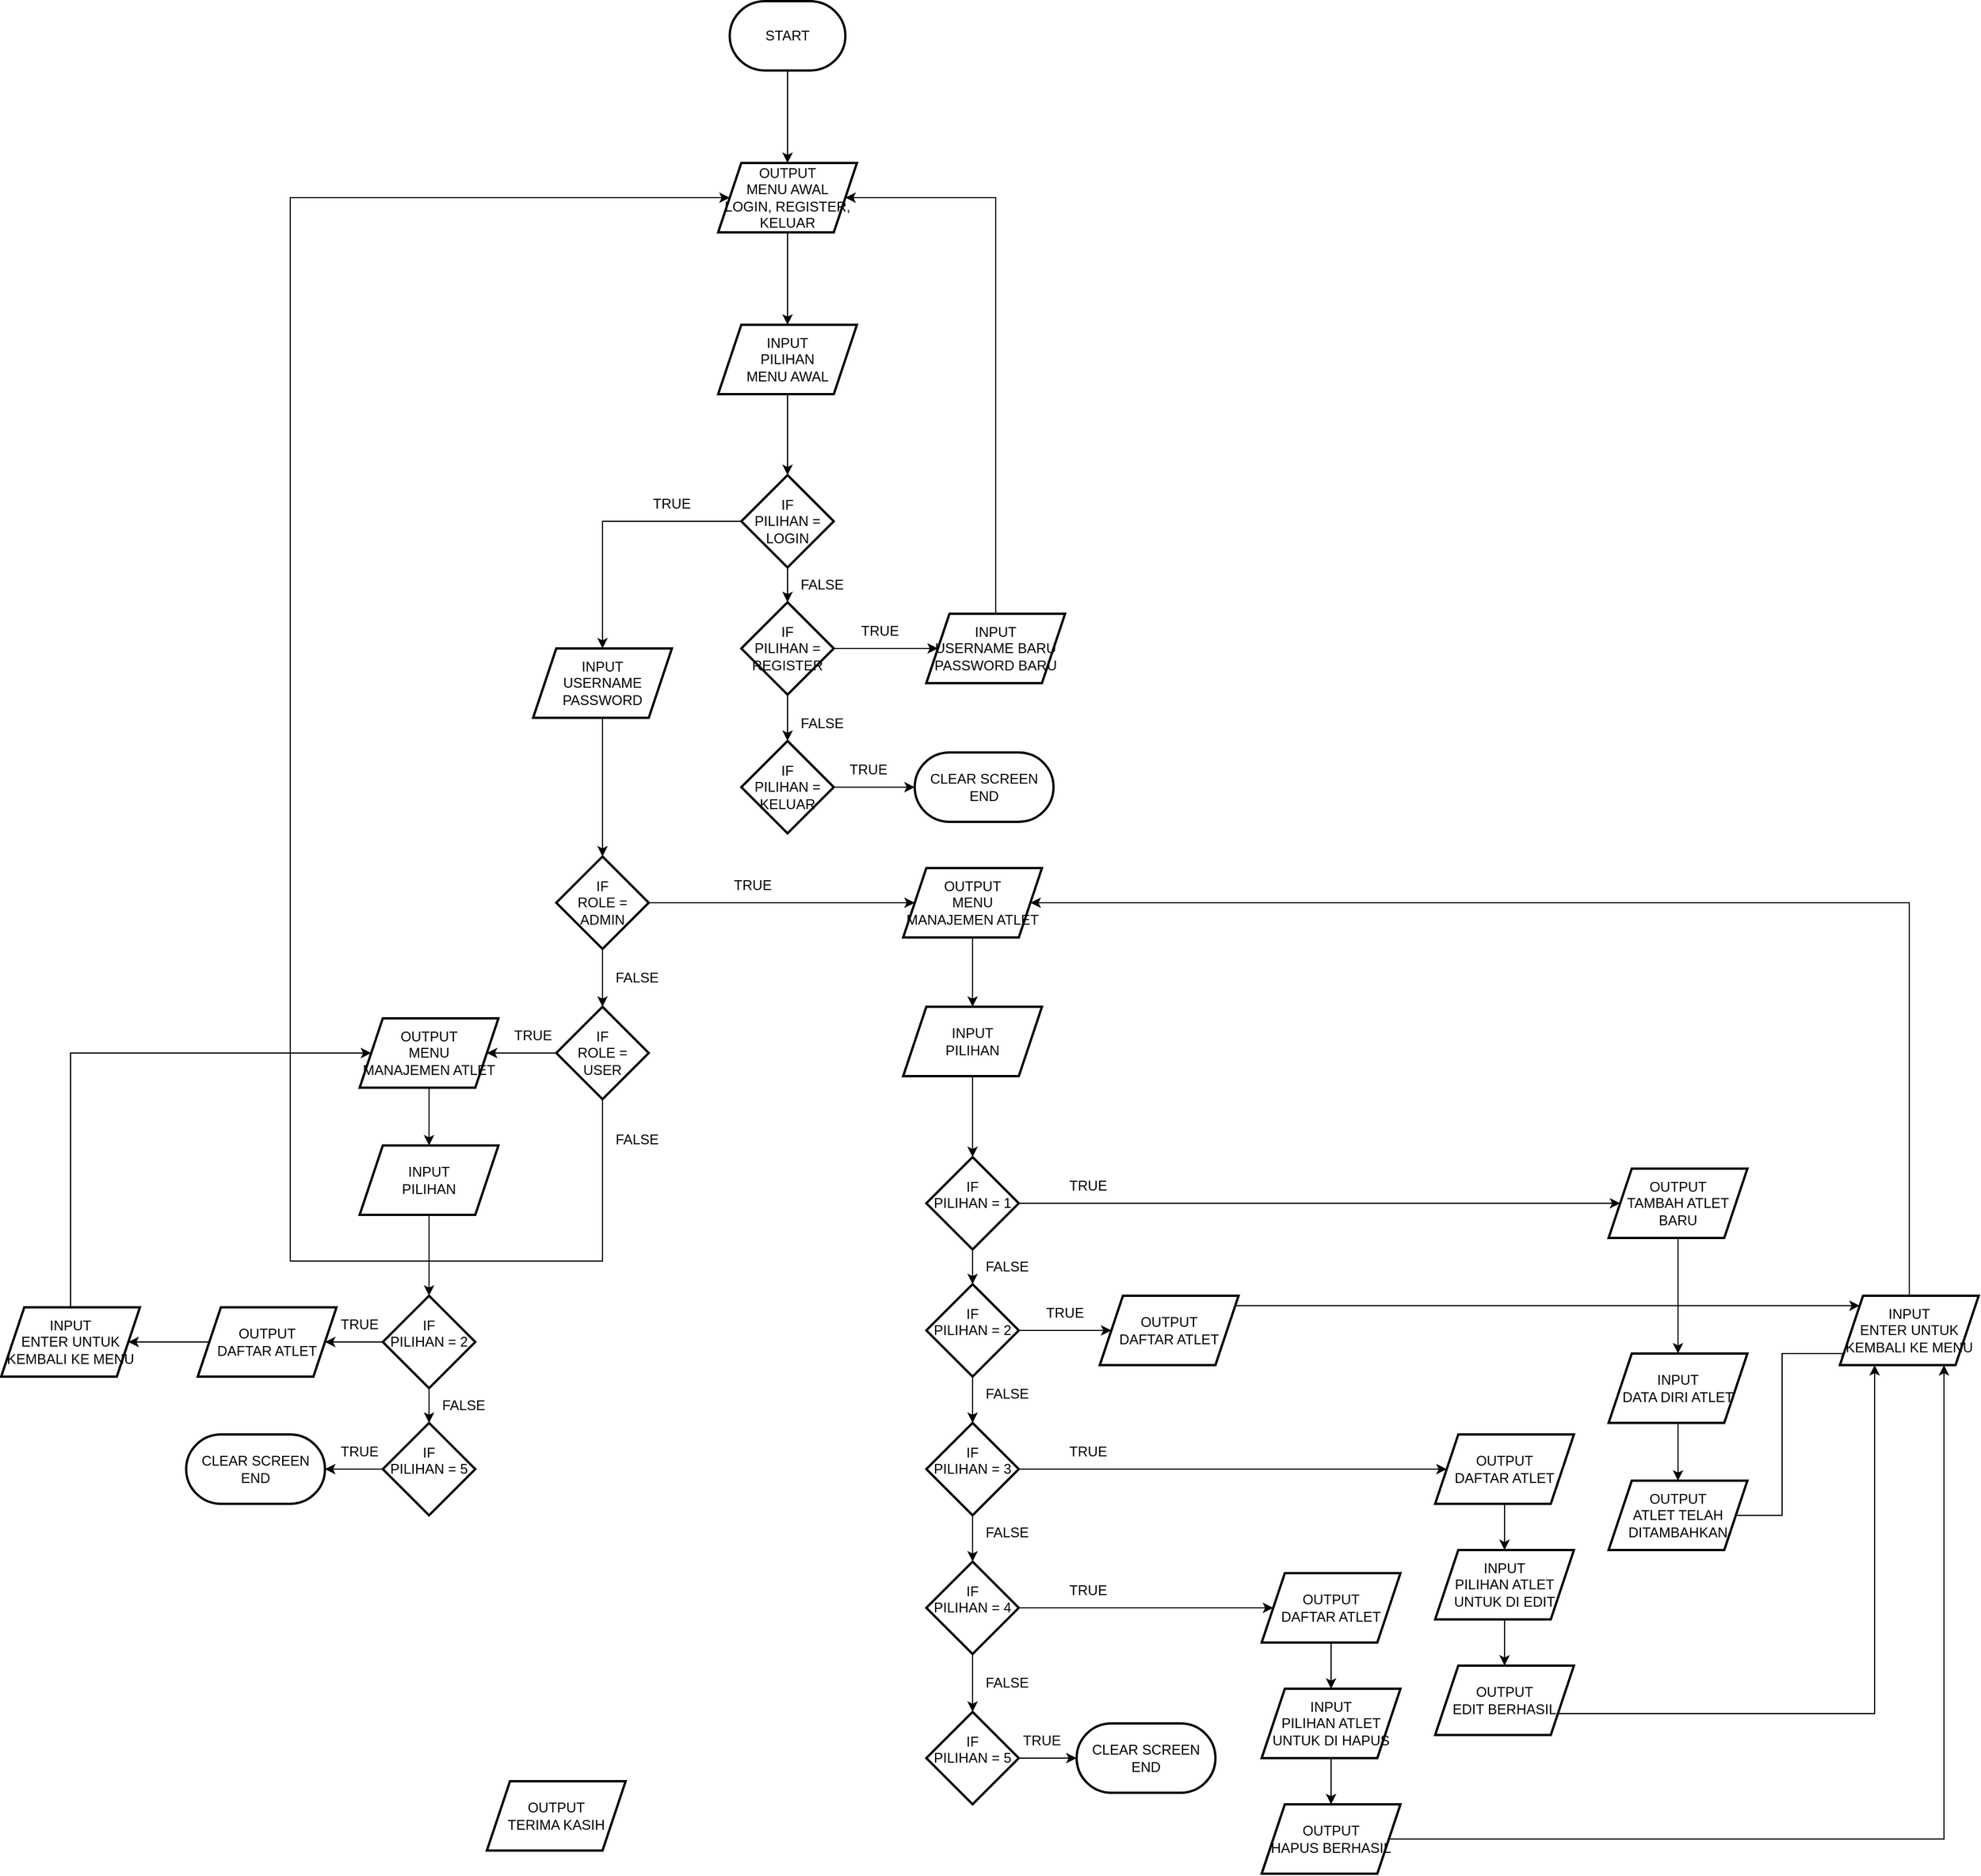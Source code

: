 <mxfile version="24.7.17">
  <diagram name="Page-1" id="ReL3WHF70ZllSQXpzm4o">
    <mxGraphModel dx="1728" dy="1112" grid="1" gridSize="10" guides="1" tooltips="1" connect="1" arrows="1" fold="1" page="1" pageScale="1" pageWidth="4681" pageHeight="3300" background="none" math="0" shadow="0">
      <root>
        <mxCell id="0" />
        <mxCell id="1" parent="0" />
        <mxCell id="yG6ZhMst78t4kocirP4l-4" value="" style="edgeStyle=orthogonalEdgeStyle;rounded=0;orthogonalLoop=1;jettySize=auto;html=1;" parent="1" source="yG6ZhMst78t4kocirP4l-2" target="yG6ZhMst78t4kocirP4l-3" edge="1">
          <mxGeometry relative="1" as="geometry" />
        </mxCell>
        <mxCell id="yG6ZhMst78t4kocirP4l-2" value="START" style="strokeWidth=2;html=1;shape=mxgraph.flowchart.terminator;whiteSpace=wrap;" parent="1" vertex="1">
          <mxGeometry x="920" y="40" width="100" height="60" as="geometry" />
        </mxCell>
        <mxCell id="yG6ZhMst78t4kocirP4l-6" value="" style="edgeStyle=orthogonalEdgeStyle;rounded=0;orthogonalLoop=1;jettySize=auto;html=1;" parent="1" source="yG6ZhMst78t4kocirP4l-3" target="yG6ZhMst78t4kocirP4l-5" edge="1">
          <mxGeometry relative="1" as="geometry" />
        </mxCell>
        <mxCell id="yG6ZhMst78t4kocirP4l-3" value="OUTPUT&lt;div&gt;MENU AWAL&lt;/div&gt;&lt;div&gt;LOGIN, REGISTER,&lt;/div&gt;&lt;div&gt;KELUAR&lt;/div&gt;" style="shape=parallelogram;perimeter=parallelogramPerimeter;whiteSpace=wrap;html=1;fixedSize=1;strokeWidth=2;" parent="1" vertex="1">
          <mxGeometry x="910" y="180" width="120" height="60" as="geometry" />
        </mxCell>
        <mxCell id="yG6ZhMst78t4kocirP4l-8" value="" style="edgeStyle=orthogonalEdgeStyle;rounded=0;orthogonalLoop=1;jettySize=auto;html=1;" parent="1" source="yG6ZhMst78t4kocirP4l-5" target="yG6ZhMst78t4kocirP4l-7" edge="1">
          <mxGeometry relative="1" as="geometry" />
        </mxCell>
        <mxCell id="yG6ZhMst78t4kocirP4l-5" value="INPUT&lt;div&gt;PILIHAN&lt;/div&gt;&lt;div&gt;MENU AWAL&lt;/div&gt;" style="shape=parallelogram;perimeter=parallelogramPerimeter;whiteSpace=wrap;html=1;fixedSize=1;strokeWidth=2;" parent="1" vertex="1">
          <mxGeometry x="910" y="320" width="120" height="60" as="geometry" />
        </mxCell>
        <mxCell id="yG6ZhMst78t4kocirP4l-14" value="" style="edgeStyle=orthogonalEdgeStyle;rounded=0;orthogonalLoop=1;jettySize=auto;html=1;entryX=0.5;entryY=0;entryDx=0;entryDy=0;" parent="1" source="yG6ZhMst78t4kocirP4l-7" target="yG6ZhMst78t4kocirP4l-17" edge="1">
          <mxGeometry relative="1" as="geometry">
            <mxPoint x="870" y="490" as="targetPoint" />
          </mxGeometry>
        </mxCell>
        <mxCell id="bujhWI78WCHv4hqRlmOy-9" value="" style="edgeStyle=orthogonalEdgeStyle;rounded=0;orthogonalLoop=1;jettySize=auto;html=1;" edge="1" parent="1" source="yG6ZhMst78t4kocirP4l-7" target="bujhWI78WCHv4hqRlmOy-8">
          <mxGeometry relative="1" as="geometry" />
        </mxCell>
        <mxCell id="yG6ZhMst78t4kocirP4l-7" value="IF&lt;div&gt;PILIHAN =&lt;/div&gt;&lt;div&gt;LOGIN&lt;/div&gt;" style="rhombus;whiteSpace=wrap;html=1;strokeWidth=2;" parent="1" vertex="1">
          <mxGeometry x="930" y="450" width="80" height="80" as="geometry" />
        </mxCell>
        <mxCell id="yG6ZhMst78t4kocirP4l-15" value="CLEAR SCREEN&lt;div&gt;END&lt;/div&gt;" style="rounded=1;whiteSpace=wrap;html=1;strokeWidth=2;arcSize=50;" parent="1" vertex="1">
          <mxGeometry x="1080" y="690" width="120" height="60" as="geometry" />
        </mxCell>
        <mxCell id="yG6ZhMst78t4kocirP4l-23" value="" style="edgeStyle=orthogonalEdgeStyle;rounded=0;orthogonalLoop=1;jettySize=auto;html=1;" parent="1" source="yG6ZhMst78t4kocirP4l-17" target="yG6ZhMst78t4kocirP4l-22" edge="1">
          <mxGeometry relative="1" as="geometry" />
        </mxCell>
        <mxCell id="yG6ZhMst78t4kocirP4l-17" value="INPUT&lt;div&gt;USERNAME&lt;/div&gt;&lt;div&gt;PASSWORD&lt;/div&gt;" style="shape=parallelogram;perimeter=parallelogramPerimeter;whiteSpace=wrap;html=1;fixedSize=1;strokeWidth=2;" parent="1" vertex="1">
          <mxGeometry x="750" y="600" width="120" height="60" as="geometry" />
        </mxCell>
        <mxCell id="bujhWI78WCHv4hqRlmOy-14" style="edgeStyle=orthogonalEdgeStyle;rounded=0;orthogonalLoop=1;jettySize=auto;html=1;exitX=0.5;exitY=0;exitDx=0;exitDy=0;entryX=1;entryY=0.5;entryDx=0;entryDy=0;" edge="1" parent="1" source="yG6ZhMst78t4kocirP4l-19" target="yG6ZhMst78t4kocirP4l-3">
          <mxGeometry relative="1" as="geometry">
            <Array as="points">
              <mxPoint x="1150" y="210" />
            </Array>
          </mxGeometry>
        </mxCell>
        <mxCell id="yG6ZhMst78t4kocirP4l-19" value="INPUT&lt;div&gt;USERNAME BARU&lt;/div&gt;&lt;div&gt;PASSWORD BARU&lt;/div&gt;" style="shape=parallelogram;perimeter=parallelogramPerimeter;whiteSpace=wrap;html=1;fixedSize=1;strokeWidth=2;" parent="1" vertex="1">
          <mxGeometry x="1090" y="570" width="120" height="60" as="geometry" />
        </mxCell>
        <mxCell id="bujhWI78WCHv4hqRlmOy-16" value="" style="edgeStyle=orthogonalEdgeStyle;rounded=0;orthogonalLoop=1;jettySize=auto;html=1;" edge="1" parent="1" source="yG6ZhMst78t4kocirP4l-22" target="bujhWI78WCHv4hqRlmOy-15">
          <mxGeometry relative="1" as="geometry" />
        </mxCell>
        <mxCell id="bujhWI78WCHv4hqRlmOy-22" value="" style="edgeStyle=orthogonalEdgeStyle;rounded=0;orthogonalLoop=1;jettySize=auto;html=1;" edge="1" parent="1" source="yG6ZhMst78t4kocirP4l-22" target="yG6ZhMst78t4kocirP4l-31">
          <mxGeometry relative="1" as="geometry" />
        </mxCell>
        <mxCell id="yG6ZhMst78t4kocirP4l-22" value="IF&lt;div&gt;ROLE =&lt;/div&gt;&lt;div&gt;ADMIN&lt;/div&gt;" style="rhombus;whiteSpace=wrap;html=1;strokeWidth=2;" parent="1" vertex="1">
          <mxGeometry x="770" y="780" width="80" height="80" as="geometry" />
        </mxCell>
        <mxCell id="yG6ZhMst78t4kocirP4l-36" value="" style="edgeStyle=orthogonalEdgeStyle;rounded=0;orthogonalLoop=1;jettySize=auto;html=1;" parent="1" source="yG6ZhMst78t4kocirP4l-27" target="yG6ZhMst78t4kocirP4l-35" edge="1">
          <mxGeometry relative="1" as="geometry" />
        </mxCell>
        <mxCell id="yG6ZhMst78t4kocirP4l-27" value="INPUT&lt;div&gt;PILIHAN&lt;/div&gt;" style="shape=parallelogram;perimeter=parallelogramPerimeter;whiteSpace=wrap;html=1;fixedSize=1;strokeWidth=2;" parent="1" vertex="1">
          <mxGeometry x="1070" y="910" width="120" height="60" as="geometry" />
        </mxCell>
        <mxCell id="bujhWI78WCHv4hqRlmOy-25" value="" style="edgeStyle=orthogonalEdgeStyle;rounded=0;orthogonalLoop=1;jettySize=auto;html=1;" edge="1" parent="1" source="yG6ZhMst78t4kocirP4l-31" target="yG6ZhMst78t4kocirP4l-27">
          <mxGeometry relative="1" as="geometry" />
        </mxCell>
        <mxCell id="yG6ZhMst78t4kocirP4l-31" value="OUTPUT&lt;div&gt;&lt;span style=&quot;background-color: initial;&quot;&gt;MENU&lt;/span&gt;&lt;/div&gt;&lt;div&gt;MANAJEMEN ATLET&lt;/div&gt;" style="shape=parallelogram;perimeter=parallelogramPerimeter;whiteSpace=wrap;html=1;fixedSize=1;strokeWidth=2;" parent="1" vertex="1">
          <mxGeometry x="1070" y="790" width="120" height="60" as="geometry" />
        </mxCell>
        <mxCell id="bujhWI78WCHv4hqRlmOy-3" value="" style="edgeStyle=orthogonalEdgeStyle;rounded=0;orthogonalLoop=1;jettySize=auto;html=1;" edge="1" parent="1" source="yG6ZhMst78t4kocirP4l-35" target="bujhWI78WCHv4hqRlmOy-2">
          <mxGeometry relative="1" as="geometry" />
        </mxCell>
        <mxCell id="bujhWI78WCHv4hqRlmOy-47" value="" style="edgeStyle=orthogonalEdgeStyle;rounded=0;orthogonalLoop=1;jettySize=auto;html=1;" edge="1" parent="1" source="yG6ZhMst78t4kocirP4l-35" target="yG6ZhMst78t4kocirP4l-41">
          <mxGeometry relative="1" as="geometry" />
        </mxCell>
        <mxCell id="yG6ZhMst78t4kocirP4l-35" value="IF&lt;div&gt;PILIHAN = 1&lt;/div&gt;&lt;div&gt;&lt;br&gt;&lt;/div&gt;" style="rhombus;whiteSpace=wrap;html=1;strokeWidth=2;" parent="1" vertex="1">
          <mxGeometry x="1090" y="1040" width="80" height="80" as="geometry" />
        </mxCell>
        <mxCell id="bujhWI78WCHv4hqRlmOy-41" value="" style="edgeStyle=orthogonalEdgeStyle;rounded=0;orthogonalLoop=1;jettySize=auto;html=1;" edge="1" parent="1" source="yG6ZhMst78t4kocirP4l-37" target="yG6ZhMst78t4kocirP4l-58">
          <mxGeometry relative="1" as="geometry" />
        </mxCell>
        <mxCell id="yG6ZhMst78t4kocirP4l-37" value="OUTPUT&lt;div&gt;DAFTAR ATLET&lt;/div&gt;" style="shape=parallelogram;perimeter=parallelogramPerimeter;whiteSpace=wrap;html=1;fixedSize=1;strokeWidth=2;" parent="1" vertex="1">
          <mxGeometry x="1530" y="1280" width="120" height="60" as="geometry" />
        </mxCell>
        <mxCell id="yG6ZhMst78t4kocirP4l-39" value="OUTPUT&lt;div&gt;TERIMA KASIH&lt;/div&gt;" style="shape=parallelogram;perimeter=parallelogramPerimeter;whiteSpace=wrap;html=1;fixedSize=1;strokeWidth=2;" parent="1" vertex="1">
          <mxGeometry x="710" y="1580" width="120" height="60" as="geometry" />
        </mxCell>
        <mxCell id="bujhWI78WCHv4hqRlmOy-52" value="" style="edgeStyle=orthogonalEdgeStyle;rounded=0;orthogonalLoop=1;jettySize=auto;html=1;" edge="1" parent="1" source="yG6ZhMst78t4kocirP4l-41" target="yG6ZhMst78t4kocirP4l-46">
          <mxGeometry relative="1" as="geometry" />
        </mxCell>
        <mxCell id="yG6ZhMst78t4kocirP4l-41" value="OUTPUT&lt;div&gt;TAMBAH ATLET&lt;/div&gt;&lt;div&gt;BARU&lt;/div&gt;" style="shape=parallelogram;perimeter=parallelogramPerimeter;whiteSpace=wrap;html=1;fixedSize=1;strokeWidth=2;" parent="1" vertex="1">
          <mxGeometry x="1680" y="1050" width="120" height="60" as="geometry" />
        </mxCell>
        <mxCell id="yG6ZhMst78t4kocirP4l-43" value="CLEAR SCREEN&lt;div&gt;END&lt;/div&gt;" style="rounded=1;whiteSpace=wrap;html=1;strokeWidth=2;arcSize=50;" parent="1" vertex="1">
          <mxGeometry x="1220" y="1530" width="120" height="60" as="geometry" />
        </mxCell>
        <mxCell id="bujhWI78WCHv4hqRlmOy-53" value="" style="edgeStyle=orthogonalEdgeStyle;rounded=0;orthogonalLoop=1;jettySize=auto;html=1;" edge="1" parent="1" source="yG6ZhMst78t4kocirP4l-46" target="yG6ZhMst78t4kocirP4l-48">
          <mxGeometry relative="1" as="geometry" />
        </mxCell>
        <mxCell id="yG6ZhMst78t4kocirP4l-46" value="INPUT&lt;div&gt;DATA DIRI ATLET&lt;/div&gt;" style="shape=parallelogram;perimeter=parallelogramPerimeter;whiteSpace=wrap;html=1;fixedSize=1;strokeWidth=2;" parent="1" vertex="1">
          <mxGeometry x="1680" y="1210" width="120" height="60" as="geometry" />
        </mxCell>
        <mxCell id="bujhWI78WCHv4hqRlmOy-63" style="edgeStyle=orthogonalEdgeStyle;rounded=0;orthogonalLoop=1;jettySize=auto;html=1;exitX=1;exitY=0.5;exitDx=0;exitDy=0;entryX=0;entryY=0.75;entryDx=0;entryDy=0;" edge="1" parent="1" source="yG6ZhMst78t4kocirP4l-48" target="yG6ZhMst78t4kocirP4l-54">
          <mxGeometry relative="1" as="geometry">
            <Array as="points">
              <mxPoint x="1830" y="1350" />
              <mxPoint x="1830" y="1210" />
              <mxPoint x="1886" y="1210" />
            </Array>
          </mxGeometry>
        </mxCell>
        <mxCell id="yG6ZhMst78t4kocirP4l-48" value="OUTPUT&lt;div&gt;ATLET TELAH&lt;/div&gt;&lt;div&gt;DITAMBAHKAN&lt;/div&gt;" style="shape=parallelogram;perimeter=parallelogramPerimeter;whiteSpace=wrap;html=1;fixedSize=1;strokeWidth=2;" parent="1" vertex="1">
          <mxGeometry x="1680" y="1320" width="120" height="60" as="geometry" />
        </mxCell>
        <mxCell id="bujhWI78WCHv4hqRlmOy-56" style="edgeStyle=orthogonalEdgeStyle;rounded=0;orthogonalLoop=1;jettySize=auto;html=1;exitX=1;exitY=0.25;exitDx=0;exitDy=0;entryX=0;entryY=0;entryDx=0;entryDy=0;" edge="1" parent="1" source="yG6ZhMst78t4kocirP4l-50" target="yG6ZhMst78t4kocirP4l-54">
          <mxGeometry relative="1" as="geometry">
            <Array as="points">
              <mxPoint x="1355" y="1169" />
            </Array>
          </mxGeometry>
        </mxCell>
        <mxCell id="yG6ZhMst78t4kocirP4l-50" value="OUTPUT&lt;div&gt;DAFTAR ATLET&lt;/div&gt;" style="shape=parallelogram;perimeter=parallelogramPerimeter;whiteSpace=wrap;html=1;fixedSize=1;strokeWidth=2;" parent="1" vertex="1">
          <mxGeometry x="1240" y="1160" width="120" height="60" as="geometry" />
        </mxCell>
        <mxCell id="bujhWI78WCHv4hqRlmOy-38" value="" style="edgeStyle=orthogonalEdgeStyle;rounded=0;orthogonalLoop=1;jettySize=auto;html=1;" edge="1" parent="1" source="yG6ZhMst78t4kocirP4l-52" target="yG6ZhMst78t4kocirP4l-60">
          <mxGeometry relative="1" as="geometry" />
        </mxCell>
        <mxCell id="yG6ZhMst78t4kocirP4l-52" value="OUTPUT&lt;div&gt;DAFTAR ATLET&lt;/div&gt;" style="shape=parallelogram;perimeter=parallelogramPerimeter;whiteSpace=wrap;html=1;fixedSize=1;strokeWidth=2;" parent="1" vertex="1">
          <mxGeometry x="1380" y="1400" width="120" height="60" as="geometry" />
        </mxCell>
        <mxCell id="bujhWI78WCHv4hqRlmOy-57" style="edgeStyle=orthogonalEdgeStyle;rounded=0;orthogonalLoop=1;jettySize=auto;html=1;exitX=0.5;exitY=0;exitDx=0;exitDy=0;entryX=1;entryY=0.5;entryDx=0;entryDy=0;" edge="1" parent="1" source="yG6ZhMst78t4kocirP4l-54" target="yG6ZhMst78t4kocirP4l-31">
          <mxGeometry relative="1" as="geometry">
            <Array as="points">
              <mxPoint x="1940" y="820" />
            </Array>
          </mxGeometry>
        </mxCell>
        <mxCell id="yG6ZhMst78t4kocirP4l-54" value="INPUT&lt;div&gt;ENTER UNTUK KEMBALI KE MENU&lt;/div&gt;" style="shape=parallelogram;perimeter=parallelogramPerimeter;whiteSpace=wrap;html=1;fixedSize=1;strokeWidth=2;" parent="1" vertex="1">
          <mxGeometry x="1880" y="1160" width="120" height="60" as="geometry" />
        </mxCell>
        <mxCell id="bujhWI78WCHv4hqRlmOy-42" value="" style="edgeStyle=orthogonalEdgeStyle;rounded=0;orthogonalLoop=1;jettySize=auto;html=1;" edge="1" parent="1" source="yG6ZhMst78t4kocirP4l-58" target="yG6ZhMst78t4kocirP4l-62">
          <mxGeometry relative="1" as="geometry" />
        </mxCell>
        <mxCell id="yG6ZhMst78t4kocirP4l-58" value="INPUT&lt;div&gt;PILIHAN ATLET UNTUK DI EDIT&lt;/div&gt;" style="shape=parallelogram;perimeter=parallelogramPerimeter;whiteSpace=wrap;html=1;fixedSize=1;strokeWidth=2;" parent="1" vertex="1">
          <mxGeometry x="1530" y="1380" width="120" height="60" as="geometry" />
        </mxCell>
        <mxCell id="bujhWI78WCHv4hqRlmOy-39" value="" style="edgeStyle=orthogonalEdgeStyle;rounded=0;orthogonalLoop=1;jettySize=auto;html=1;" edge="1" parent="1" source="yG6ZhMst78t4kocirP4l-60" target="yG6ZhMst78t4kocirP4l-64">
          <mxGeometry relative="1" as="geometry" />
        </mxCell>
        <mxCell id="yG6ZhMst78t4kocirP4l-60" value="INPUT&lt;div&gt;PILIHAN ATLET UNTUK DI HAPUS&lt;/div&gt;" style="shape=parallelogram;perimeter=parallelogramPerimeter;whiteSpace=wrap;html=1;fixedSize=1;strokeWidth=2;" parent="1" vertex="1">
          <mxGeometry x="1380" y="1500" width="120" height="60" as="geometry" />
        </mxCell>
        <mxCell id="bujhWI78WCHv4hqRlmOy-54" style="edgeStyle=orthogonalEdgeStyle;rounded=0;orthogonalLoop=1;jettySize=auto;html=1;exitX=1;exitY=0.75;exitDx=0;exitDy=0;entryX=0.25;entryY=1;entryDx=0;entryDy=0;" edge="1" parent="1" source="yG6ZhMst78t4kocirP4l-62" target="yG6ZhMst78t4kocirP4l-54">
          <mxGeometry relative="1" as="geometry" />
        </mxCell>
        <mxCell id="yG6ZhMst78t4kocirP4l-62" value="OUTPUT&lt;div&gt;EDIT BERHASIL&lt;/div&gt;" style="shape=parallelogram;perimeter=parallelogramPerimeter;whiteSpace=wrap;html=1;fixedSize=1;strokeWidth=2;" parent="1" vertex="1">
          <mxGeometry x="1530" y="1480" width="120" height="60" as="geometry" />
        </mxCell>
        <mxCell id="bujhWI78WCHv4hqRlmOy-50" value="" style="edgeStyle=orthogonalEdgeStyle;rounded=0;orthogonalLoop=1;jettySize=auto;html=1;entryX=0.75;entryY=1;entryDx=0;entryDy=0;" edge="1" parent="1" source="yG6ZhMst78t4kocirP4l-64" target="yG6ZhMst78t4kocirP4l-54">
          <mxGeometry relative="1" as="geometry">
            <mxPoint x="1560" y="1630" as="targetPoint" />
          </mxGeometry>
        </mxCell>
        <mxCell id="yG6ZhMst78t4kocirP4l-64" value="OUTPUT&lt;div&gt;HAPUS BERHASIL&lt;/div&gt;" style="shape=parallelogram;perimeter=parallelogramPerimeter;whiteSpace=wrap;html=1;fixedSize=1;strokeWidth=2;" parent="1" vertex="1">
          <mxGeometry x="1380" y="1600" width="120" height="60" as="geometry" />
        </mxCell>
        <mxCell id="bujhWI78WCHv4hqRlmOy-5" value="" style="edgeStyle=orthogonalEdgeStyle;rounded=0;orthogonalLoop=1;jettySize=auto;html=1;" edge="1" parent="1" source="bujhWI78WCHv4hqRlmOy-2" target="bujhWI78WCHv4hqRlmOy-4">
          <mxGeometry relative="1" as="geometry" />
        </mxCell>
        <mxCell id="bujhWI78WCHv4hqRlmOy-43" value="" style="edgeStyle=orthogonalEdgeStyle;rounded=0;orthogonalLoop=1;jettySize=auto;html=1;" edge="1" parent="1" source="bujhWI78WCHv4hqRlmOy-2" target="yG6ZhMst78t4kocirP4l-50">
          <mxGeometry relative="1" as="geometry" />
        </mxCell>
        <mxCell id="bujhWI78WCHv4hqRlmOy-2" value="IF&lt;div&gt;PILIHAN = 2&lt;/div&gt;&lt;div&gt;&lt;br&gt;&lt;/div&gt;" style="rhombus;whiteSpace=wrap;html=1;strokeWidth=2;" vertex="1" parent="1">
          <mxGeometry x="1090" y="1150" width="80" height="80" as="geometry" />
        </mxCell>
        <mxCell id="bujhWI78WCHv4hqRlmOy-7" value="" style="edgeStyle=orthogonalEdgeStyle;rounded=0;orthogonalLoop=1;jettySize=auto;html=1;" edge="1" parent="1" source="bujhWI78WCHv4hqRlmOy-4" target="bujhWI78WCHv4hqRlmOy-6">
          <mxGeometry relative="1" as="geometry" />
        </mxCell>
        <mxCell id="bujhWI78WCHv4hqRlmOy-40" style="edgeStyle=orthogonalEdgeStyle;rounded=0;orthogonalLoop=1;jettySize=auto;html=1;exitX=1;exitY=0.5;exitDx=0;exitDy=0;entryX=0;entryY=0.5;entryDx=0;entryDy=0;" edge="1" parent="1" source="bujhWI78WCHv4hqRlmOy-4" target="yG6ZhMst78t4kocirP4l-37">
          <mxGeometry relative="1" as="geometry" />
        </mxCell>
        <mxCell id="bujhWI78WCHv4hqRlmOy-4" value="IF&lt;div&gt;PILIHAN = 3&lt;/div&gt;&lt;div&gt;&lt;br&gt;&lt;/div&gt;" style="rhombus;whiteSpace=wrap;html=1;strokeWidth=2;" vertex="1" parent="1">
          <mxGeometry x="1090" y="1270" width="80" height="80" as="geometry" />
        </mxCell>
        <mxCell id="bujhWI78WCHv4hqRlmOy-35" value="" style="edgeStyle=orthogonalEdgeStyle;rounded=0;orthogonalLoop=1;jettySize=auto;html=1;" edge="1" parent="1" source="bujhWI78WCHv4hqRlmOy-6" target="bujhWI78WCHv4hqRlmOy-34">
          <mxGeometry relative="1" as="geometry" />
        </mxCell>
        <mxCell id="bujhWI78WCHv4hqRlmOy-37" style="edgeStyle=orthogonalEdgeStyle;rounded=0;orthogonalLoop=1;jettySize=auto;html=1;exitX=1;exitY=0.5;exitDx=0;exitDy=0;entryX=0;entryY=0.5;entryDx=0;entryDy=0;" edge="1" parent="1" source="bujhWI78WCHv4hqRlmOy-6" target="yG6ZhMst78t4kocirP4l-52">
          <mxGeometry relative="1" as="geometry" />
        </mxCell>
        <mxCell id="bujhWI78WCHv4hqRlmOy-6" value="IF&lt;div&gt;PILIHAN = 4&lt;/div&gt;&lt;div&gt;&lt;br&gt;&lt;/div&gt;" style="rhombus;whiteSpace=wrap;html=1;strokeWidth=2;" vertex="1" parent="1">
          <mxGeometry x="1090" y="1390" width="80" height="80" as="geometry" />
        </mxCell>
        <mxCell id="bujhWI78WCHv4hqRlmOy-10" value="" style="edgeStyle=orthogonalEdgeStyle;rounded=0;orthogonalLoop=1;jettySize=auto;html=1;" edge="1" parent="1" source="bujhWI78WCHv4hqRlmOy-8" target="yG6ZhMst78t4kocirP4l-19">
          <mxGeometry relative="1" as="geometry" />
        </mxCell>
        <mxCell id="bujhWI78WCHv4hqRlmOy-12" value="" style="edgeStyle=orthogonalEdgeStyle;rounded=0;orthogonalLoop=1;jettySize=auto;html=1;" edge="1" parent="1" source="bujhWI78WCHv4hqRlmOy-8" target="bujhWI78WCHv4hqRlmOy-11">
          <mxGeometry relative="1" as="geometry" />
        </mxCell>
        <mxCell id="bujhWI78WCHv4hqRlmOy-8" value="IF&lt;div&gt;PILIHAN =&lt;/div&gt;&lt;div&gt;REGISTER&lt;/div&gt;" style="rhombus;whiteSpace=wrap;html=1;strokeWidth=2;" vertex="1" parent="1">
          <mxGeometry x="930" y="560" width="80" height="80" as="geometry" />
        </mxCell>
        <mxCell id="bujhWI78WCHv4hqRlmOy-13" value="" style="edgeStyle=orthogonalEdgeStyle;rounded=0;orthogonalLoop=1;jettySize=auto;html=1;" edge="1" parent="1" source="bujhWI78WCHv4hqRlmOy-11" target="yG6ZhMst78t4kocirP4l-15">
          <mxGeometry relative="1" as="geometry" />
        </mxCell>
        <mxCell id="bujhWI78WCHv4hqRlmOy-11" value="IF&lt;div&gt;PILIHAN =&lt;/div&gt;&lt;div&gt;KELUAR&lt;/div&gt;" style="rhombus;whiteSpace=wrap;html=1;strokeWidth=2;" vertex="1" parent="1">
          <mxGeometry x="930" y="680" width="80" height="80" as="geometry" />
        </mxCell>
        <mxCell id="bujhWI78WCHv4hqRlmOy-26" value="" style="edgeStyle=orthogonalEdgeStyle;rounded=0;orthogonalLoop=1;jettySize=auto;html=1;" edge="1" parent="1" source="bujhWI78WCHv4hqRlmOy-15" target="bujhWI78WCHv4hqRlmOy-23">
          <mxGeometry relative="1" as="geometry" />
        </mxCell>
        <mxCell id="bujhWI78WCHv4hqRlmOy-33" style="edgeStyle=orthogonalEdgeStyle;rounded=0;orthogonalLoop=1;jettySize=auto;html=1;exitX=0.5;exitY=1;exitDx=0;exitDy=0;entryX=0;entryY=0.5;entryDx=0;entryDy=0;" edge="1" parent="1" source="bujhWI78WCHv4hqRlmOy-15" target="yG6ZhMst78t4kocirP4l-3">
          <mxGeometry relative="1" as="geometry">
            <mxPoint x="510" y="248.571" as="targetPoint" />
            <Array as="points">
              <mxPoint x="810" y="1130" />
              <mxPoint x="540" y="1130" />
              <mxPoint x="540" y="210" />
            </Array>
          </mxGeometry>
        </mxCell>
        <mxCell id="bujhWI78WCHv4hqRlmOy-15" value="IF&lt;div&gt;ROLE =&lt;/div&gt;&lt;div&gt;USER&lt;/div&gt;" style="rhombus;whiteSpace=wrap;html=1;strokeWidth=2;" vertex="1" parent="1">
          <mxGeometry x="770" y="910" width="80" height="80" as="geometry" />
        </mxCell>
        <mxCell id="bujhWI78WCHv4hqRlmOy-32" value="" style="edgeStyle=orthogonalEdgeStyle;rounded=0;orthogonalLoop=1;jettySize=auto;html=1;" edge="1" parent="1" source="bujhWI78WCHv4hqRlmOy-23" target="bujhWI78WCHv4hqRlmOy-28">
          <mxGeometry relative="1" as="geometry" />
        </mxCell>
        <mxCell id="bujhWI78WCHv4hqRlmOy-23" value="OUTPUT&lt;div&gt;&lt;span style=&quot;background-color: initial;&quot;&gt;MENU&lt;/span&gt;&lt;/div&gt;&lt;div&gt;MANAJEMEN ATLET&lt;/div&gt;" style="shape=parallelogram;perimeter=parallelogramPerimeter;whiteSpace=wrap;html=1;fixedSize=1;strokeWidth=2;" vertex="1" parent="1">
          <mxGeometry x="600" y="920" width="120" height="60" as="geometry" />
        </mxCell>
        <mxCell id="bujhWI78WCHv4hqRlmOy-27" value="" style="edgeStyle=orthogonalEdgeStyle;rounded=0;orthogonalLoop=1;jettySize=auto;html=1;" edge="1" parent="1" source="bujhWI78WCHv4hqRlmOy-28" target="bujhWI78WCHv4hqRlmOy-30">
          <mxGeometry relative="1" as="geometry" />
        </mxCell>
        <mxCell id="bujhWI78WCHv4hqRlmOy-28" value="INPUT&lt;div&gt;PILIHAN&lt;/div&gt;" style="shape=parallelogram;perimeter=parallelogramPerimeter;whiteSpace=wrap;html=1;fixedSize=1;strokeWidth=2;" vertex="1" parent="1">
          <mxGeometry x="600" y="1030" width="120" height="60" as="geometry" />
        </mxCell>
        <mxCell id="bujhWI78WCHv4hqRlmOy-29" value="" style="edgeStyle=orthogonalEdgeStyle;rounded=0;orthogonalLoop=1;jettySize=auto;html=1;" edge="1" parent="1" source="bujhWI78WCHv4hqRlmOy-30" target="bujhWI78WCHv4hqRlmOy-31">
          <mxGeometry relative="1" as="geometry" />
        </mxCell>
        <mxCell id="bujhWI78WCHv4hqRlmOy-59" value="" style="edgeStyle=orthogonalEdgeStyle;rounded=0;orthogonalLoop=1;jettySize=auto;html=1;" edge="1" parent="1" source="bujhWI78WCHv4hqRlmOy-30" target="bujhWI78WCHv4hqRlmOy-58">
          <mxGeometry relative="1" as="geometry" />
        </mxCell>
        <mxCell id="bujhWI78WCHv4hqRlmOy-30" value="IF&lt;div&gt;PILIHAN = 2&lt;/div&gt;&lt;div&gt;&lt;br&gt;&lt;/div&gt;" style="rhombus;whiteSpace=wrap;html=1;strokeWidth=2;" vertex="1" parent="1">
          <mxGeometry x="620" y="1160" width="80" height="80" as="geometry" />
        </mxCell>
        <mxCell id="bujhWI78WCHv4hqRlmOy-61" value="" style="edgeStyle=orthogonalEdgeStyle;rounded=0;orthogonalLoop=1;jettySize=auto;html=1;" edge="1" parent="1" source="bujhWI78WCHv4hqRlmOy-31" target="bujhWI78WCHv4hqRlmOy-60">
          <mxGeometry relative="1" as="geometry" />
        </mxCell>
        <mxCell id="bujhWI78WCHv4hqRlmOy-31" value="IF&lt;div&gt;PILIHAN = 5&lt;/div&gt;&lt;div&gt;&lt;br&gt;&lt;/div&gt;" style="rhombus;whiteSpace=wrap;html=1;strokeWidth=2;" vertex="1" parent="1">
          <mxGeometry x="620" y="1270" width="80" height="80" as="geometry" />
        </mxCell>
        <mxCell id="bujhWI78WCHv4hqRlmOy-36" value="" style="edgeStyle=orthogonalEdgeStyle;rounded=0;orthogonalLoop=1;jettySize=auto;html=1;" edge="1" parent="1" source="bujhWI78WCHv4hqRlmOy-34" target="yG6ZhMst78t4kocirP4l-43">
          <mxGeometry relative="1" as="geometry" />
        </mxCell>
        <mxCell id="bujhWI78WCHv4hqRlmOy-34" value="IF&lt;div&gt;PILIHAN = 5&lt;/div&gt;&lt;div&gt;&lt;br&gt;&lt;/div&gt;" style="rhombus;whiteSpace=wrap;html=1;strokeWidth=2;" vertex="1" parent="1">
          <mxGeometry x="1090" y="1520" width="80" height="80" as="geometry" />
        </mxCell>
        <mxCell id="bujhWI78WCHv4hqRlmOy-65" value="" style="edgeStyle=orthogonalEdgeStyle;rounded=0;orthogonalLoop=1;jettySize=auto;html=1;" edge="1" parent="1" source="bujhWI78WCHv4hqRlmOy-58" target="bujhWI78WCHv4hqRlmOy-64">
          <mxGeometry relative="1" as="geometry" />
        </mxCell>
        <mxCell id="bujhWI78WCHv4hqRlmOy-58" value="OUTPUT&lt;div&gt;DAFTAR ATLET&lt;/div&gt;" style="shape=parallelogram;perimeter=parallelogramPerimeter;whiteSpace=wrap;html=1;fixedSize=1;strokeWidth=2;" vertex="1" parent="1">
          <mxGeometry x="460" y="1170" width="120" height="60" as="geometry" />
        </mxCell>
        <mxCell id="bujhWI78WCHv4hqRlmOy-60" value="CLEAR SCREEN&lt;div&gt;END&lt;/div&gt;" style="rounded=1;whiteSpace=wrap;html=1;strokeWidth=2;arcSize=50;" vertex="1" parent="1">
          <mxGeometry x="450" y="1280" width="120" height="60" as="geometry" />
        </mxCell>
        <mxCell id="bujhWI78WCHv4hqRlmOy-66" style="edgeStyle=orthogonalEdgeStyle;rounded=0;orthogonalLoop=1;jettySize=auto;html=1;exitX=0.5;exitY=0;exitDx=0;exitDy=0;entryX=0;entryY=0.5;entryDx=0;entryDy=0;" edge="1" parent="1" source="bujhWI78WCHv4hqRlmOy-64" target="bujhWI78WCHv4hqRlmOy-23">
          <mxGeometry relative="1" as="geometry">
            <Array as="points">
              <mxPoint x="350" y="950" />
            </Array>
          </mxGeometry>
        </mxCell>
        <mxCell id="bujhWI78WCHv4hqRlmOy-64" value="INPUT&lt;div&gt;ENTER UNTUK KEMBALI KE MENU&lt;/div&gt;" style="shape=parallelogram;perimeter=parallelogramPerimeter;whiteSpace=wrap;html=1;fixedSize=1;strokeWidth=2;" vertex="1" parent="1">
          <mxGeometry x="290" y="1170" width="120" height="60" as="geometry" />
        </mxCell>
        <mxCell id="bujhWI78WCHv4hqRlmOy-67" value="TRUE" style="text;html=1;align=center;verticalAlign=middle;whiteSpace=wrap;rounded=0;" vertex="1" parent="1">
          <mxGeometry x="840" y="460" width="60" height="30" as="geometry" />
        </mxCell>
        <mxCell id="bujhWI78WCHv4hqRlmOy-68" value="TRUE" style="text;html=1;align=center;verticalAlign=middle;whiteSpace=wrap;rounded=0;" vertex="1" parent="1">
          <mxGeometry x="1020" y="570" width="60" height="30" as="geometry" />
        </mxCell>
        <mxCell id="bujhWI78WCHv4hqRlmOy-69" value="TRUE" style="text;html=1;align=center;verticalAlign=middle;whiteSpace=wrap;rounded=0;" vertex="1" parent="1">
          <mxGeometry x="1010" y="690" width="60" height="30" as="geometry" />
        </mxCell>
        <mxCell id="bujhWI78WCHv4hqRlmOy-70" value="TRUE" style="text;html=1;align=center;verticalAlign=middle;whiteSpace=wrap;rounded=0;" vertex="1" parent="1">
          <mxGeometry x="910" y="790" width="60" height="30" as="geometry" />
        </mxCell>
        <mxCell id="bujhWI78WCHv4hqRlmOy-71" value="TRUE" style="text;html=1;align=center;verticalAlign=middle;whiteSpace=wrap;rounded=0;" vertex="1" parent="1">
          <mxGeometry x="720" y="920" width="60" height="30" as="geometry" />
        </mxCell>
        <mxCell id="bujhWI78WCHv4hqRlmOy-72" value="TRUE" style="text;html=1;align=center;verticalAlign=middle;whiteSpace=wrap;rounded=0;" vertex="1" parent="1">
          <mxGeometry x="570" y="1170" width="60" height="30" as="geometry" />
        </mxCell>
        <mxCell id="bujhWI78WCHv4hqRlmOy-73" value="TRUE" style="text;html=1;align=center;verticalAlign=middle;whiteSpace=wrap;rounded=0;" vertex="1" parent="1">
          <mxGeometry x="570" y="1280" width="60" height="30" as="geometry" />
        </mxCell>
        <mxCell id="bujhWI78WCHv4hqRlmOy-74" value="TRUE" style="text;html=1;align=center;verticalAlign=middle;whiteSpace=wrap;rounded=0;" vertex="1" parent="1">
          <mxGeometry x="1200" y="1050" width="60" height="30" as="geometry" />
        </mxCell>
        <mxCell id="bujhWI78WCHv4hqRlmOy-75" value="TRUE" style="text;html=1;align=center;verticalAlign=middle;whiteSpace=wrap;rounded=0;" vertex="1" parent="1">
          <mxGeometry x="1180" y="1160" width="60" height="30" as="geometry" />
        </mxCell>
        <mxCell id="bujhWI78WCHv4hqRlmOy-76" value="TRUE" style="text;html=1;align=center;verticalAlign=middle;whiteSpace=wrap;rounded=0;" vertex="1" parent="1">
          <mxGeometry x="1200" y="1280" width="60" height="30" as="geometry" />
        </mxCell>
        <mxCell id="bujhWI78WCHv4hqRlmOy-77" value="TRUE" style="text;html=1;align=center;verticalAlign=middle;whiteSpace=wrap;rounded=0;" vertex="1" parent="1">
          <mxGeometry x="1200" y="1400" width="60" height="30" as="geometry" />
        </mxCell>
        <mxCell id="bujhWI78WCHv4hqRlmOy-78" value="TRUE" style="text;html=1;align=center;verticalAlign=middle;whiteSpace=wrap;rounded=0;" vertex="1" parent="1">
          <mxGeometry x="1160" y="1530" width="60" height="30" as="geometry" />
        </mxCell>
        <mxCell id="bujhWI78WCHv4hqRlmOy-79" value="FALSE" style="text;html=1;align=center;verticalAlign=middle;whiteSpace=wrap;rounded=0;" vertex="1" parent="1">
          <mxGeometry x="970" y="530" width="60" height="30" as="geometry" />
        </mxCell>
        <mxCell id="bujhWI78WCHv4hqRlmOy-80" value="FALSE" style="text;html=1;align=center;verticalAlign=middle;whiteSpace=wrap;rounded=0;" vertex="1" parent="1">
          <mxGeometry x="970" y="650" width="60" height="30" as="geometry" />
        </mxCell>
        <mxCell id="bujhWI78WCHv4hqRlmOy-81" value="FALSE" style="text;html=1;align=center;verticalAlign=middle;whiteSpace=wrap;rounded=0;" vertex="1" parent="1">
          <mxGeometry x="810" y="870" width="60" height="30" as="geometry" />
        </mxCell>
        <mxCell id="bujhWI78WCHv4hqRlmOy-82" value="FALSE" style="text;html=1;align=center;verticalAlign=middle;whiteSpace=wrap;rounded=0;" vertex="1" parent="1">
          <mxGeometry x="810" y="1010" width="60" height="30" as="geometry" />
        </mxCell>
        <mxCell id="bujhWI78WCHv4hqRlmOy-83" value="FALSE" style="text;html=1;align=center;verticalAlign=middle;whiteSpace=wrap;rounded=0;" vertex="1" parent="1">
          <mxGeometry x="660" y="1240" width="60" height="30" as="geometry" />
        </mxCell>
        <mxCell id="bujhWI78WCHv4hqRlmOy-84" value="FALSE" style="text;html=1;align=center;verticalAlign=middle;whiteSpace=wrap;rounded=0;" vertex="1" parent="1">
          <mxGeometry x="1130" y="1120" width="60" height="30" as="geometry" />
        </mxCell>
        <mxCell id="bujhWI78WCHv4hqRlmOy-85" value="FALSE" style="text;html=1;align=center;verticalAlign=middle;whiteSpace=wrap;rounded=0;" vertex="1" parent="1">
          <mxGeometry x="1130" y="1230" width="60" height="30" as="geometry" />
        </mxCell>
        <mxCell id="bujhWI78WCHv4hqRlmOy-86" value="FALSE" style="text;html=1;align=center;verticalAlign=middle;whiteSpace=wrap;rounded=0;" vertex="1" parent="1">
          <mxGeometry x="1130" y="1350" width="60" height="30" as="geometry" />
        </mxCell>
        <mxCell id="bujhWI78WCHv4hqRlmOy-87" value="FALSE" style="text;html=1;align=center;verticalAlign=middle;whiteSpace=wrap;rounded=0;" vertex="1" parent="1">
          <mxGeometry x="1130" y="1480" width="60" height="30" as="geometry" />
        </mxCell>
      </root>
    </mxGraphModel>
  </diagram>
</mxfile>
